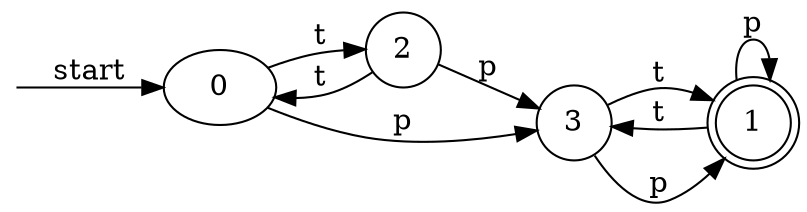 digraph dfa {
    rankdir = LR;
    __start [style = invis, shape = point];
    __start -> "0" [ label = "start" ];
    node [shape = doublecircle]; "1"
    node [shape = circle];
    "0" -> "2" [ label = "t" ];
    "0" -> "3" [ label = "p" ];
    "2" -> "0" [ label = "t" ];
    "2" -> "3" [ label = "p" ];
    "3" -> "1" [ label = "t" ];
    "3" -> "1" [ label = "p" ];
    "1" -> "3" [ label = "t" ];
    "1" -> "1" [ label = "p" ];
}
